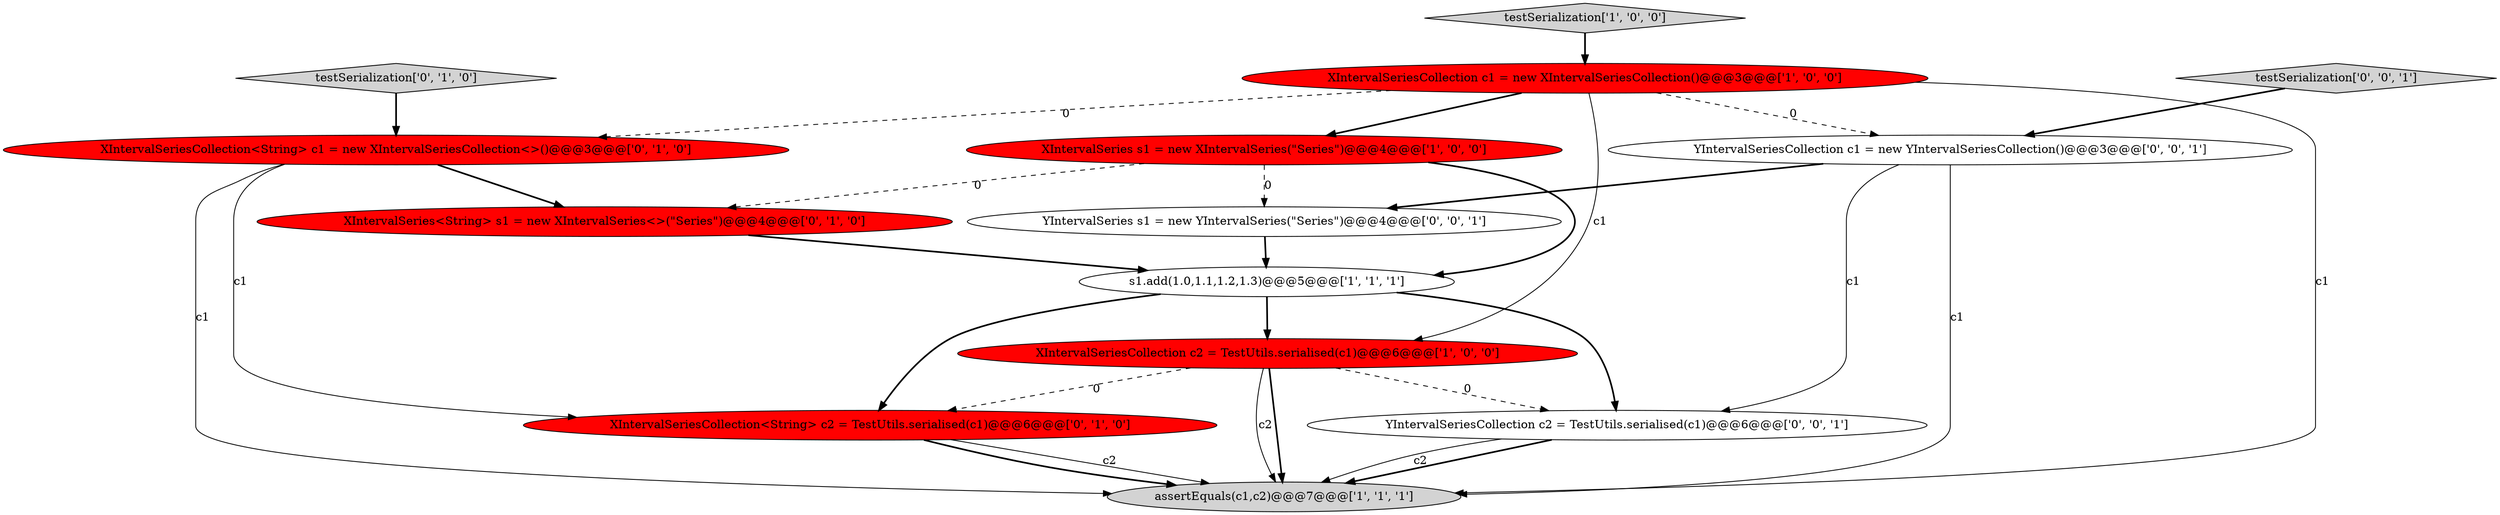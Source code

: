 digraph {
4 [style = filled, label = "XIntervalSeries s1 = new XIntervalSeries(\"Series\")@@@4@@@['1', '0', '0']", fillcolor = red, shape = ellipse image = "AAA1AAABBB1BBB"];
12 [style = filled, label = "YIntervalSeries s1 = new YIntervalSeries(\"Series\")@@@4@@@['0', '0', '1']", fillcolor = white, shape = ellipse image = "AAA0AAABBB3BBB"];
1 [style = filled, label = "assertEquals(c1,c2)@@@7@@@['1', '1', '1']", fillcolor = lightgray, shape = ellipse image = "AAA0AAABBB1BBB"];
3 [style = filled, label = "XIntervalSeriesCollection c1 = new XIntervalSeriesCollection()@@@3@@@['1', '0', '0']", fillcolor = red, shape = ellipse image = "AAA1AAABBB1BBB"];
5 [style = filled, label = "XIntervalSeriesCollection c2 = TestUtils.serialised(c1)@@@6@@@['1', '0', '0']", fillcolor = red, shape = ellipse image = "AAA1AAABBB1BBB"];
9 [style = filled, label = "XIntervalSeries<String> s1 = new XIntervalSeries<>(\"Series\")@@@4@@@['0', '1', '0']", fillcolor = red, shape = ellipse image = "AAA1AAABBB2BBB"];
11 [style = filled, label = "YIntervalSeriesCollection c2 = TestUtils.serialised(c1)@@@6@@@['0', '0', '1']", fillcolor = white, shape = ellipse image = "AAA0AAABBB3BBB"];
2 [style = filled, label = "testSerialization['1', '0', '0']", fillcolor = lightgray, shape = diamond image = "AAA0AAABBB1BBB"];
13 [style = filled, label = "YIntervalSeriesCollection c1 = new YIntervalSeriesCollection()@@@3@@@['0', '0', '1']", fillcolor = white, shape = ellipse image = "AAA0AAABBB3BBB"];
7 [style = filled, label = "XIntervalSeriesCollection<String> c1 = new XIntervalSeriesCollection<>()@@@3@@@['0', '1', '0']", fillcolor = red, shape = ellipse image = "AAA1AAABBB2BBB"];
6 [style = filled, label = "testSerialization['0', '1', '0']", fillcolor = lightgray, shape = diamond image = "AAA0AAABBB2BBB"];
8 [style = filled, label = "XIntervalSeriesCollection<String> c2 = TestUtils.serialised(c1)@@@6@@@['0', '1', '0']", fillcolor = red, shape = ellipse image = "AAA1AAABBB2BBB"];
0 [style = filled, label = "s1.add(1.0,1.1,1.2,1.3)@@@5@@@['1', '1', '1']", fillcolor = white, shape = ellipse image = "AAA0AAABBB1BBB"];
10 [style = filled, label = "testSerialization['0', '0', '1']", fillcolor = lightgray, shape = diamond image = "AAA0AAABBB3BBB"];
9->0 [style = bold, label=""];
11->1 [style = bold, label=""];
3->7 [style = dashed, label="0"];
5->1 [style = solid, label="c2"];
2->3 [style = bold, label=""];
0->11 [style = bold, label=""];
3->13 [style = dashed, label="0"];
12->0 [style = bold, label=""];
3->4 [style = bold, label=""];
13->11 [style = solid, label="c1"];
3->1 [style = solid, label="c1"];
4->0 [style = bold, label=""];
4->12 [style = dashed, label="0"];
8->1 [style = solid, label="c2"];
7->9 [style = bold, label=""];
8->1 [style = bold, label=""];
5->1 [style = bold, label=""];
7->1 [style = solid, label="c1"];
4->9 [style = dashed, label="0"];
13->12 [style = bold, label=""];
10->13 [style = bold, label=""];
5->11 [style = dashed, label="0"];
13->1 [style = solid, label="c1"];
11->1 [style = solid, label="c2"];
0->8 [style = bold, label=""];
5->8 [style = dashed, label="0"];
6->7 [style = bold, label=""];
7->8 [style = solid, label="c1"];
3->5 [style = solid, label="c1"];
0->5 [style = bold, label=""];
}
